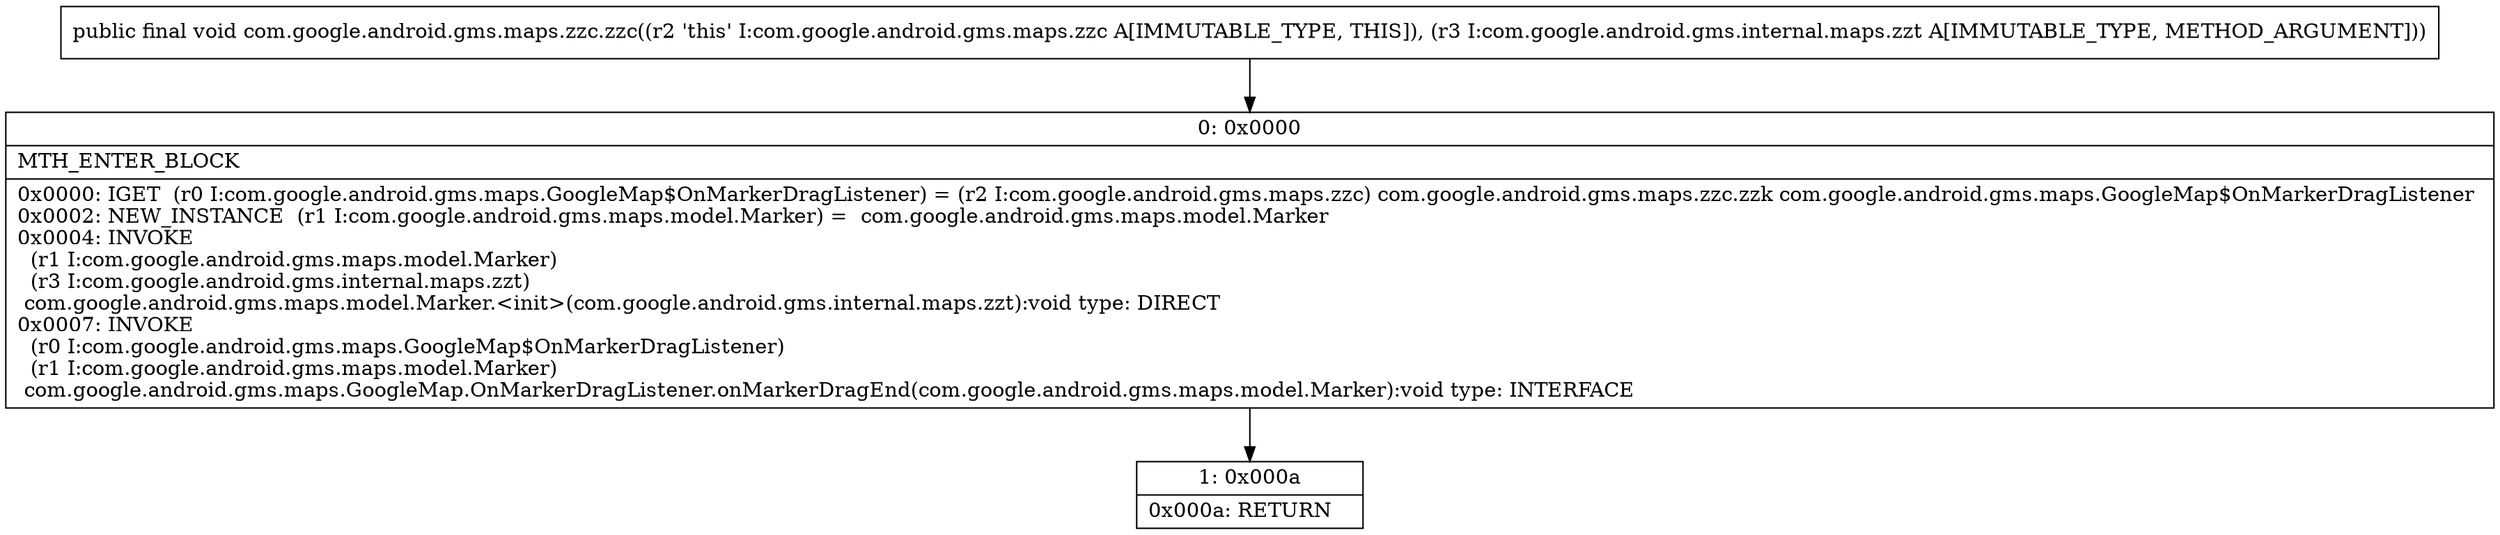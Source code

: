 digraph "CFG forcom.google.android.gms.maps.zzc.zzc(Lcom\/google\/android\/gms\/internal\/maps\/zzt;)V" {
Node_0 [shape=record,label="{0\:\ 0x0000|MTH_ENTER_BLOCK\l|0x0000: IGET  (r0 I:com.google.android.gms.maps.GoogleMap$OnMarkerDragListener) = (r2 I:com.google.android.gms.maps.zzc) com.google.android.gms.maps.zzc.zzk com.google.android.gms.maps.GoogleMap$OnMarkerDragListener \l0x0002: NEW_INSTANCE  (r1 I:com.google.android.gms.maps.model.Marker) =  com.google.android.gms.maps.model.Marker \l0x0004: INVOKE  \l  (r1 I:com.google.android.gms.maps.model.Marker)\l  (r3 I:com.google.android.gms.internal.maps.zzt)\l com.google.android.gms.maps.model.Marker.\<init\>(com.google.android.gms.internal.maps.zzt):void type: DIRECT \l0x0007: INVOKE  \l  (r0 I:com.google.android.gms.maps.GoogleMap$OnMarkerDragListener)\l  (r1 I:com.google.android.gms.maps.model.Marker)\l com.google.android.gms.maps.GoogleMap.OnMarkerDragListener.onMarkerDragEnd(com.google.android.gms.maps.model.Marker):void type: INTERFACE \l}"];
Node_1 [shape=record,label="{1\:\ 0x000a|0x000a: RETURN   \l}"];
MethodNode[shape=record,label="{public final void com.google.android.gms.maps.zzc.zzc((r2 'this' I:com.google.android.gms.maps.zzc A[IMMUTABLE_TYPE, THIS]), (r3 I:com.google.android.gms.internal.maps.zzt A[IMMUTABLE_TYPE, METHOD_ARGUMENT])) }"];
MethodNode -> Node_0;
Node_0 -> Node_1;
}

